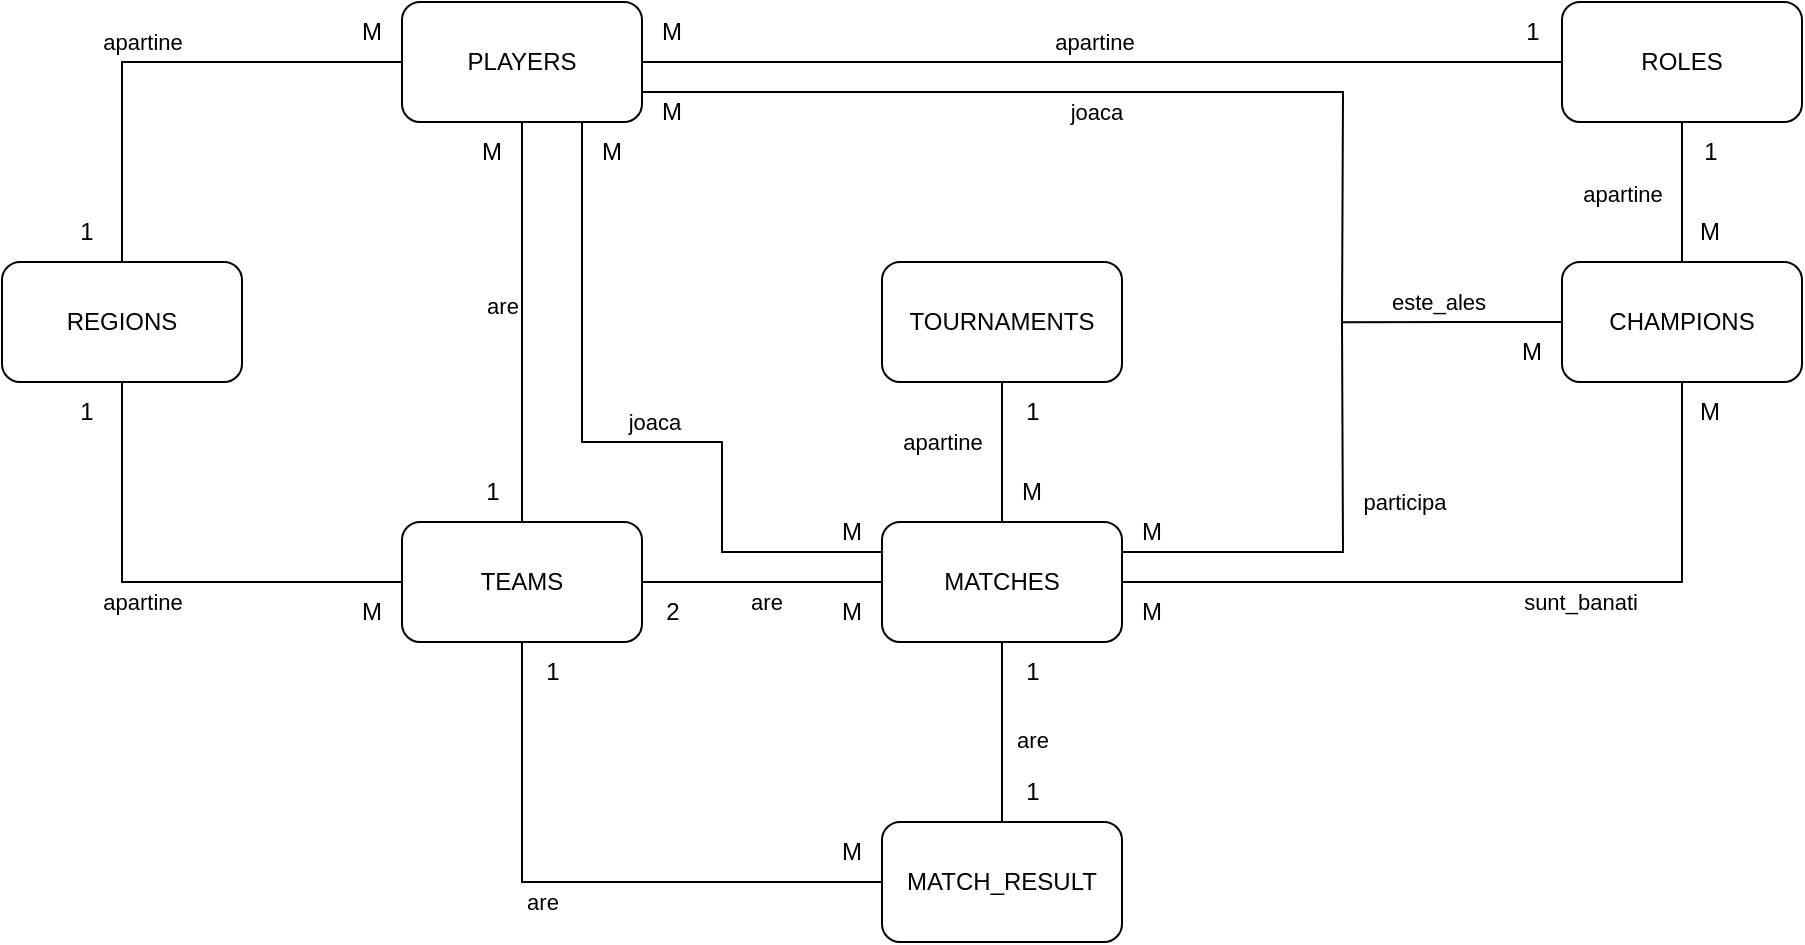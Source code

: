 <mxfile version="21.2.9" type="device">
  <diagram name="Page-1" id="o6dHNsjg2kj1J_DnNOP5">
    <mxGraphModel dx="2288" dy="936" grid="1" gridSize="10" guides="1" tooltips="1" connect="1" arrows="1" fold="1" page="1" pageScale="1" pageWidth="827" pageHeight="1169" math="0" shadow="0">
      <root>
        <mxCell id="0" />
        <mxCell id="1" parent="0" />
        <mxCell id="ygCZ_GDyCvPgRNHQDh9D-25" style="edgeStyle=orthogonalEdgeStyle;rounded=0;orthogonalLoop=1;jettySize=auto;html=1;entryX=0;entryY=0.5;entryDx=0;entryDy=0;endArrow=none;endFill=0;exitX=0.5;exitY=0;exitDx=0;exitDy=0;" parent="1" source="LJ5tFFDLq0XbdWrKc1V1-2" target="LJ5tFFDLq0XbdWrKc1V1-1" edge="1">
          <mxGeometry relative="1" as="geometry">
            <mxPoint x="-712.5" y="600.0" as="sourcePoint" />
            <mxPoint x="-597.1" y="341" as="targetPoint" />
          </mxGeometry>
        </mxCell>
        <mxCell id="zmVNwXwj6pydnJwBWUMn-149" value="apartine" style="edgeLabel;html=1;align=center;verticalAlign=middle;resizable=0;points=[];" parent="ygCZ_GDyCvPgRNHQDh9D-25" vertex="1" connectable="0">
          <mxGeometry x="-0.226" y="1" relative="1" as="geometry">
            <mxPoint x="11" y="-17" as="offset" />
          </mxGeometry>
        </mxCell>
        <mxCell id="ygCZ_GDyCvPgRNHQDh9D-40" style="edgeStyle=orthogonalEdgeStyle;rounded=0;orthogonalLoop=1;jettySize=auto;html=1;entryX=0.5;entryY=1;entryDx=0;entryDy=0;endArrow=none;endFill=0;exitX=0.5;exitY=0;exitDx=0;exitDy=0;" parent="1" source="LJ5tFFDLq0XbdWrKc1V1-11" target="LJ5tFFDLq0XbdWrKc1V1-1" edge="1">
          <mxGeometry relative="1" as="geometry">
            <mxPoint x="-455" y="984" as="sourcePoint" />
            <mxPoint x="-456.45" y="380.27" as="targetPoint" />
          </mxGeometry>
        </mxCell>
        <mxCell id="zmVNwXwj6pydnJwBWUMn-151" value="are" style="edgeLabel;html=1;align=center;verticalAlign=middle;resizable=0;points=[];" parent="ygCZ_GDyCvPgRNHQDh9D-40" vertex="1" connectable="0">
          <mxGeometry x="-0.064" y="-4" relative="1" as="geometry">
            <mxPoint x="-14" y="-15" as="offset" />
          </mxGeometry>
        </mxCell>
        <mxCell id="ygCZ_GDyCvPgRNHQDh9D-167" style="edgeStyle=orthogonalEdgeStyle;rounded=0;orthogonalLoop=1;jettySize=auto;html=1;exitX=0.5;exitY=1;exitDx=0;exitDy=0;endArrow=none;endFill=0;entryX=0;entryY=0.5;entryDx=0;entryDy=0;" parent="1" source="LJ5tFFDLq0XbdWrKc1V1-2" target="LJ5tFFDLq0XbdWrKc1V1-11" edge="1">
          <mxGeometry relative="1" as="geometry">
            <mxPoint x="-649.59" y="690.63" as="sourcePoint" />
            <mxPoint x="-567" y="1046" as="targetPoint" />
          </mxGeometry>
        </mxCell>
        <mxCell id="zmVNwXwj6pydnJwBWUMn-150" value="apartine" style="edgeLabel;html=1;align=center;verticalAlign=middle;resizable=0;points=[];" parent="ygCZ_GDyCvPgRNHQDh9D-167" vertex="1" connectable="0">
          <mxGeometry x="-0.158" y="1" relative="1" as="geometry">
            <mxPoint x="9" y="11" as="offset" />
          </mxGeometry>
        </mxCell>
        <mxCell id="LJ5tFFDLq0XbdWrKc1V1-19" style="edgeStyle=orthogonalEdgeStyle;rounded=0;orthogonalLoop=1;jettySize=auto;html=1;exitX=1;exitY=0.5;exitDx=0;exitDy=0;entryX=0;entryY=0.5;entryDx=0;entryDy=0;endArrow=none;endFill=0;" edge="1" parent="1" source="LJ5tFFDLq0XbdWrKc1V1-1" target="LJ5tFFDLq0XbdWrKc1V1-15">
          <mxGeometry relative="1" as="geometry" />
        </mxCell>
        <mxCell id="LJ5tFFDLq0XbdWrKc1V1-62" value="apartine" style="edgeLabel;html=1;align=center;verticalAlign=middle;resizable=0;points=[];" vertex="1" connectable="0" parent="LJ5tFFDLq0XbdWrKc1V1-19">
          <mxGeometry x="-0.017" y="1" relative="1" as="geometry">
            <mxPoint y="-9" as="offset" />
          </mxGeometry>
        </mxCell>
        <mxCell id="LJ5tFFDLq0XbdWrKc1V1-28" style="edgeStyle=orthogonalEdgeStyle;rounded=0;orthogonalLoop=1;jettySize=auto;html=1;exitX=0.75;exitY=1;exitDx=0;exitDy=0;entryX=0;entryY=0.25;entryDx=0;entryDy=0;endArrow=none;endFill=0;" edge="1" parent="1" source="LJ5tFFDLq0XbdWrKc1V1-1" target="LJ5tFFDLq0XbdWrKc1V1-13">
          <mxGeometry relative="1" as="geometry">
            <Array as="points">
              <mxPoint x="-150" y="1020" />
              <mxPoint x="-80" y="1020" />
              <mxPoint x="-80" y="1075" />
            </Array>
          </mxGeometry>
        </mxCell>
        <mxCell id="LJ5tFFDLq0XbdWrKc1V1-70" value="joaca" style="edgeLabel;html=1;align=center;verticalAlign=middle;resizable=0;points=[];" vertex="1" connectable="0" parent="LJ5tFFDLq0XbdWrKc1V1-28">
          <mxGeometry x="0.074" y="2" relative="1" as="geometry">
            <mxPoint y="-8" as="offset" />
          </mxGeometry>
        </mxCell>
        <mxCell id="LJ5tFFDLq0XbdWrKc1V1-29" style="edgeStyle=orthogonalEdgeStyle;rounded=0;orthogonalLoop=1;jettySize=auto;html=1;exitX=1;exitY=0.75;exitDx=0;exitDy=0;endArrow=none;endFill=0;" edge="1" parent="1" source="LJ5tFFDLq0XbdWrKc1V1-1">
          <mxGeometry relative="1" as="geometry">
            <mxPoint x="230" y="960" as="targetPoint" />
          </mxGeometry>
        </mxCell>
        <mxCell id="LJ5tFFDLq0XbdWrKc1V1-64" value="joaca" style="edgeLabel;html=1;align=center;verticalAlign=middle;resizable=0;points=[];" vertex="1" connectable="0" parent="LJ5tFFDLq0XbdWrKc1V1-29">
          <mxGeometry x="-0.024" relative="1" as="geometry">
            <mxPoint y="10" as="offset" />
          </mxGeometry>
        </mxCell>
        <mxCell id="LJ5tFFDLq0XbdWrKc1V1-1" value="PLAYERS" style="rounded=1;whiteSpace=wrap;html=1;" vertex="1" parent="1">
          <mxGeometry x="-240" y="800" width="120" height="60" as="geometry" />
        </mxCell>
        <mxCell id="LJ5tFFDLq0XbdWrKc1V1-2" value="REGIONS" style="rounded=1;whiteSpace=wrap;html=1;" vertex="1" parent="1">
          <mxGeometry x="-440" y="930" width="120" height="60" as="geometry" />
        </mxCell>
        <mxCell id="LJ5tFFDLq0XbdWrKc1V1-20" style="edgeStyle=orthogonalEdgeStyle;rounded=0;orthogonalLoop=1;jettySize=auto;html=1;exitX=0.5;exitY=1;exitDx=0;exitDy=0;entryX=0;entryY=0.5;entryDx=0;entryDy=0;endArrow=none;endFill=0;" edge="1" parent="1" source="LJ5tFFDLq0XbdWrKc1V1-11" target="LJ5tFFDLq0XbdWrKc1V1-12">
          <mxGeometry relative="1" as="geometry" />
        </mxCell>
        <mxCell id="LJ5tFFDLq0XbdWrKc1V1-69" value="are" style="edgeLabel;html=1;align=center;verticalAlign=middle;resizable=0;points=[];" vertex="1" connectable="0" parent="LJ5tFFDLq0XbdWrKc1V1-20">
          <mxGeometry x="-0.013" y="-3" relative="1" as="geometry">
            <mxPoint x="-18" y="7" as="offset" />
          </mxGeometry>
        </mxCell>
        <mxCell id="LJ5tFFDLq0XbdWrKc1V1-21" style="edgeStyle=orthogonalEdgeStyle;rounded=0;orthogonalLoop=1;jettySize=auto;html=1;exitX=1;exitY=0.5;exitDx=0;exitDy=0;entryX=0;entryY=0.5;entryDx=0;entryDy=0;endArrow=none;endFill=0;" edge="1" parent="1" source="LJ5tFFDLq0XbdWrKc1V1-11" target="LJ5tFFDLq0XbdWrKc1V1-13">
          <mxGeometry relative="1" as="geometry" />
        </mxCell>
        <mxCell id="LJ5tFFDLq0XbdWrKc1V1-73" value="are" style="edgeLabel;html=1;align=center;verticalAlign=middle;resizable=0;points=[];" vertex="1" connectable="0" parent="LJ5tFFDLq0XbdWrKc1V1-21">
          <mxGeometry x="0.021" relative="1" as="geometry">
            <mxPoint y="10" as="offset" />
          </mxGeometry>
        </mxCell>
        <mxCell id="LJ5tFFDLq0XbdWrKc1V1-11" value="TEAMS" style="rounded=1;whiteSpace=wrap;html=1;" vertex="1" parent="1">
          <mxGeometry x="-240" y="1060" width="120" height="60" as="geometry" />
        </mxCell>
        <mxCell id="LJ5tFFDLq0XbdWrKc1V1-17" style="edgeStyle=orthogonalEdgeStyle;rounded=0;orthogonalLoop=1;jettySize=auto;html=1;exitX=0.5;exitY=0;exitDx=0;exitDy=0;entryX=0.5;entryY=1;entryDx=0;entryDy=0;endArrow=none;endFill=0;" edge="1" parent="1" source="LJ5tFFDLq0XbdWrKc1V1-12" target="LJ5tFFDLq0XbdWrKc1V1-13">
          <mxGeometry relative="1" as="geometry" />
        </mxCell>
        <mxCell id="LJ5tFFDLq0XbdWrKc1V1-68" value="are" style="edgeLabel;html=1;align=center;verticalAlign=middle;resizable=0;points=[];" vertex="1" connectable="0" parent="LJ5tFFDLq0XbdWrKc1V1-17">
          <mxGeometry x="-0.039" y="-3" relative="1" as="geometry">
            <mxPoint x="12" y="2" as="offset" />
          </mxGeometry>
        </mxCell>
        <mxCell id="LJ5tFFDLq0XbdWrKc1V1-12" value="MATCH_RESULT" style="rounded=1;whiteSpace=wrap;html=1;" vertex="1" parent="1">
          <mxGeometry y="1210" width="120" height="60" as="geometry" />
        </mxCell>
        <mxCell id="LJ5tFFDLq0XbdWrKc1V1-22" style="edgeStyle=orthogonalEdgeStyle;rounded=0;orthogonalLoop=1;jettySize=auto;html=1;exitX=1;exitY=0.5;exitDx=0;exitDy=0;entryX=0.5;entryY=1;entryDx=0;entryDy=0;endArrow=none;endFill=0;" edge="1" parent="1" source="LJ5tFFDLq0XbdWrKc1V1-13" target="LJ5tFFDLq0XbdWrKc1V1-14">
          <mxGeometry relative="1" as="geometry" />
        </mxCell>
        <mxCell id="LJ5tFFDLq0XbdWrKc1V1-67" value="sunt_banati" style="edgeLabel;html=1;align=center;verticalAlign=middle;resizable=0;points=[];" vertex="1" connectable="0" parent="LJ5tFFDLq0XbdWrKc1V1-22">
          <mxGeometry x="0.206" y="-1" relative="1" as="geometry">
            <mxPoint y="9" as="offset" />
          </mxGeometry>
        </mxCell>
        <mxCell id="LJ5tFFDLq0XbdWrKc1V1-30" style="edgeStyle=orthogonalEdgeStyle;rounded=0;orthogonalLoop=1;jettySize=auto;html=1;exitX=1;exitY=0.25;exitDx=0;exitDy=0;endArrow=none;endFill=0;" edge="1" parent="1" source="LJ5tFFDLq0XbdWrKc1V1-13">
          <mxGeometry relative="1" as="geometry">
            <mxPoint x="230" y="960" as="targetPoint" />
          </mxGeometry>
        </mxCell>
        <mxCell id="LJ5tFFDLq0XbdWrKc1V1-66" value="participa" style="edgeLabel;html=1;align=center;verticalAlign=middle;resizable=0;points=[];" vertex="1" connectable="0" parent="LJ5tFFDLq0XbdWrKc1V1-30">
          <mxGeometry x="0.222" y="-1" relative="1" as="geometry">
            <mxPoint x="29" y="2" as="offset" />
          </mxGeometry>
        </mxCell>
        <mxCell id="LJ5tFFDLq0XbdWrKc1V1-13" value="MATCHES" style="rounded=1;whiteSpace=wrap;html=1;" vertex="1" parent="1">
          <mxGeometry y="1060" width="120" height="60" as="geometry" />
        </mxCell>
        <mxCell id="LJ5tFFDLq0XbdWrKc1V1-31" style="edgeStyle=orthogonalEdgeStyle;rounded=0;orthogonalLoop=1;jettySize=auto;html=1;exitX=0;exitY=0.5;exitDx=0;exitDy=0;endArrow=none;endFill=0;" edge="1" parent="1" source="LJ5tFFDLq0XbdWrKc1V1-14">
          <mxGeometry relative="1" as="geometry">
            <mxPoint x="230" y="960.174" as="targetPoint" />
          </mxGeometry>
        </mxCell>
        <mxCell id="LJ5tFFDLq0XbdWrKc1V1-65" value="este_ales" style="edgeLabel;html=1;align=center;verticalAlign=middle;resizable=0;points=[];" vertex="1" connectable="0" parent="LJ5tFFDLq0XbdWrKc1V1-31">
          <mxGeometry x="0.141" relative="1" as="geometry">
            <mxPoint y="-11" as="offset" />
          </mxGeometry>
        </mxCell>
        <mxCell id="LJ5tFFDLq0XbdWrKc1V1-14" value="CHAMPIONS" style="rounded=1;whiteSpace=wrap;html=1;" vertex="1" parent="1">
          <mxGeometry x="340" y="930" width="120" height="60" as="geometry" />
        </mxCell>
        <mxCell id="LJ5tFFDLq0XbdWrKc1V1-23" style="edgeStyle=orthogonalEdgeStyle;rounded=0;orthogonalLoop=1;jettySize=auto;html=1;exitX=0.5;exitY=1;exitDx=0;exitDy=0;entryX=0.5;entryY=0;entryDx=0;entryDy=0;endArrow=none;endFill=0;" edge="1" parent="1" source="LJ5tFFDLq0XbdWrKc1V1-15" target="LJ5tFFDLq0XbdWrKc1V1-14">
          <mxGeometry relative="1" as="geometry" />
        </mxCell>
        <mxCell id="LJ5tFFDLq0XbdWrKc1V1-71" value="apartine" style="edgeLabel;html=1;align=center;verticalAlign=middle;resizable=0;points=[];" vertex="1" connectable="0" parent="LJ5tFFDLq0XbdWrKc1V1-23">
          <mxGeometry x="0.016" relative="1" as="geometry">
            <mxPoint x="-30" as="offset" />
          </mxGeometry>
        </mxCell>
        <mxCell id="LJ5tFFDLq0XbdWrKc1V1-15" value="ROLES" style="rounded=1;whiteSpace=wrap;html=1;" vertex="1" parent="1">
          <mxGeometry x="340" y="800" width="120" height="60" as="geometry" />
        </mxCell>
        <mxCell id="LJ5tFFDLq0XbdWrKc1V1-18" style="edgeStyle=orthogonalEdgeStyle;rounded=0;orthogonalLoop=1;jettySize=auto;html=1;exitX=0.5;exitY=1;exitDx=0;exitDy=0;entryX=0.5;entryY=0;entryDx=0;entryDy=0;endArrow=none;endFill=0;" edge="1" parent="1" source="LJ5tFFDLq0XbdWrKc1V1-16" target="LJ5tFFDLq0XbdWrKc1V1-13">
          <mxGeometry relative="1" as="geometry" />
        </mxCell>
        <mxCell id="LJ5tFFDLq0XbdWrKc1V1-72" value="apartine" style="edgeLabel;html=1;align=center;verticalAlign=middle;resizable=0;points=[];" vertex="1" connectable="0" parent="LJ5tFFDLq0XbdWrKc1V1-18">
          <mxGeometry x="-0.058" y="1" relative="1" as="geometry">
            <mxPoint x="-31" y="-3" as="offset" />
          </mxGeometry>
        </mxCell>
        <mxCell id="LJ5tFFDLq0XbdWrKc1V1-16" value="TOURNAMENTS" style="rounded=1;whiteSpace=wrap;html=1;" vertex="1" parent="1">
          <mxGeometry y="930" width="120" height="60" as="geometry" />
        </mxCell>
        <mxCell id="LJ5tFFDLq0XbdWrKc1V1-33" value="1" style="text;html=1;align=center;verticalAlign=middle;resizable=0;points=[];autosize=1;strokeColor=none;fillColor=none;" vertex="1" parent="1">
          <mxGeometry x="-413" y="990" width="30" height="30" as="geometry" />
        </mxCell>
        <mxCell id="LJ5tFFDLq0XbdWrKc1V1-34" value="M" style="text;html=1;strokeColor=none;fillColor=none;align=center;verticalAlign=middle;whiteSpace=wrap;rounded=0;" vertex="1" parent="1">
          <mxGeometry x="-270" y="800" width="30" height="30" as="geometry" />
        </mxCell>
        <mxCell id="LJ5tFFDLq0XbdWrKc1V1-35" value="1" style="text;html=1;align=center;verticalAlign=middle;resizable=0;points=[];autosize=1;strokeColor=none;fillColor=none;" vertex="1" parent="1">
          <mxGeometry x="-413" y="900" width="30" height="30" as="geometry" />
        </mxCell>
        <mxCell id="LJ5tFFDLq0XbdWrKc1V1-36" value="M" style="text;html=1;strokeColor=none;fillColor=none;align=center;verticalAlign=middle;whiteSpace=wrap;rounded=0;" vertex="1" parent="1">
          <mxGeometry x="-270" y="1090" width="30" height="30" as="geometry" />
        </mxCell>
        <mxCell id="LJ5tFFDLq0XbdWrKc1V1-37" value="1" style="text;html=1;align=center;verticalAlign=middle;resizable=0;points=[];autosize=1;strokeColor=none;fillColor=none;" vertex="1" parent="1">
          <mxGeometry x="-210" y="1030" width="30" height="30" as="geometry" />
        </mxCell>
        <mxCell id="LJ5tFFDLq0XbdWrKc1V1-38" value="M" style="text;html=1;strokeColor=none;fillColor=none;align=center;verticalAlign=middle;whiteSpace=wrap;rounded=0;" vertex="1" parent="1">
          <mxGeometry x="-210" y="860" width="30" height="30" as="geometry" />
        </mxCell>
        <mxCell id="LJ5tFFDLq0XbdWrKc1V1-39" value="2" style="text;html=1;align=center;verticalAlign=middle;resizable=0;points=[];autosize=1;strokeColor=none;fillColor=none;" vertex="1" parent="1">
          <mxGeometry x="-120" y="1090" width="30" height="30" as="geometry" />
        </mxCell>
        <mxCell id="LJ5tFFDLq0XbdWrKc1V1-40" value="M" style="text;html=1;strokeColor=none;fillColor=none;align=center;verticalAlign=middle;whiteSpace=wrap;rounded=0;" vertex="1" parent="1">
          <mxGeometry x="-30" y="1090" width="30" height="30" as="geometry" />
        </mxCell>
        <mxCell id="LJ5tFFDLq0XbdWrKc1V1-42" value="M" style="text;html=1;strokeColor=none;fillColor=none;align=center;verticalAlign=middle;whiteSpace=wrap;rounded=0;" vertex="1" parent="1">
          <mxGeometry x="-150" y="860" width="30" height="30" as="geometry" />
        </mxCell>
        <mxCell id="LJ5tFFDLq0XbdWrKc1V1-43" value="M" style="text;html=1;strokeColor=none;fillColor=none;align=center;verticalAlign=middle;whiteSpace=wrap;rounded=0;" vertex="1" parent="1">
          <mxGeometry x="-30" y="1050" width="30" height="30" as="geometry" />
        </mxCell>
        <mxCell id="LJ5tFFDLq0XbdWrKc1V1-44" value="M" style="text;html=1;strokeColor=none;fillColor=none;align=center;verticalAlign=middle;whiteSpace=wrap;rounded=0;" vertex="1" parent="1">
          <mxGeometry x="-120" y="840" width="30" height="30" as="geometry" />
        </mxCell>
        <mxCell id="LJ5tFFDLq0XbdWrKc1V1-45" value="M" style="text;html=1;strokeColor=none;fillColor=none;align=center;verticalAlign=middle;whiteSpace=wrap;rounded=0;" vertex="1" parent="1">
          <mxGeometry x="310" y="960" width="30" height="30" as="geometry" />
        </mxCell>
        <mxCell id="LJ5tFFDLq0XbdWrKc1V1-46" value="M" style="text;html=1;strokeColor=none;fillColor=none;align=center;verticalAlign=middle;whiteSpace=wrap;rounded=0;" vertex="1" parent="1">
          <mxGeometry x="120" y="1050" width="30" height="30" as="geometry" />
        </mxCell>
        <mxCell id="LJ5tFFDLq0XbdWrKc1V1-47" value="M" style="text;html=1;strokeColor=none;fillColor=none;align=center;verticalAlign=middle;whiteSpace=wrap;rounded=0;" vertex="1" parent="1">
          <mxGeometry x="399" y="990" width="30" height="30" as="geometry" />
        </mxCell>
        <mxCell id="LJ5tFFDLq0XbdWrKc1V1-48" value="M" style="text;html=1;strokeColor=none;fillColor=none;align=center;verticalAlign=middle;whiteSpace=wrap;rounded=0;" vertex="1" parent="1">
          <mxGeometry x="120" y="1090" width="30" height="30" as="geometry" />
        </mxCell>
        <mxCell id="LJ5tFFDLq0XbdWrKc1V1-49" value="M" style="text;html=1;strokeColor=none;fillColor=none;align=center;verticalAlign=middle;whiteSpace=wrap;rounded=0;" vertex="1" parent="1">
          <mxGeometry x="399" y="900" width="30" height="30" as="geometry" />
        </mxCell>
        <mxCell id="LJ5tFFDLq0XbdWrKc1V1-50" value="M" style="text;html=1;strokeColor=none;fillColor=none;align=center;verticalAlign=middle;whiteSpace=wrap;rounded=0;" vertex="1" parent="1">
          <mxGeometry x="-120" y="800" width="30" height="30" as="geometry" />
        </mxCell>
        <mxCell id="LJ5tFFDLq0XbdWrKc1V1-52" value="M" style="text;html=1;strokeColor=none;fillColor=none;align=center;verticalAlign=middle;whiteSpace=wrap;rounded=0;" vertex="1" parent="1">
          <mxGeometry x="-30" y="1210" width="30" height="30" as="geometry" />
        </mxCell>
        <mxCell id="LJ5tFFDLq0XbdWrKc1V1-54" value="1" style="text;html=1;align=center;verticalAlign=middle;resizable=0;points=[];autosize=1;strokeColor=none;fillColor=none;" vertex="1" parent="1">
          <mxGeometry x="60" y="1180" width="30" height="30" as="geometry" />
        </mxCell>
        <mxCell id="LJ5tFFDLq0XbdWrKc1V1-55" value="1" style="text;html=1;align=center;verticalAlign=middle;resizable=0;points=[];autosize=1;strokeColor=none;fillColor=none;" vertex="1" parent="1">
          <mxGeometry x="60" y="1120" width="30" height="30" as="geometry" />
        </mxCell>
        <mxCell id="LJ5tFFDLq0XbdWrKc1V1-56" value="1" style="text;html=1;align=center;verticalAlign=middle;resizable=0;points=[];autosize=1;strokeColor=none;fillColor=none;" vertex="1" parent="1">
          <mxGeometry x="-180" y="1120" width="30" height="30" as="geometry" />
        </mxCell>
        <mxCell id="LJ5tFFDLq0XbdWrKc1V1-57" value="1" style="text;html=1;align=center;verticalAlign=middle;resizable=0;points=[];autosize=1;strokeColor=none;fillColor=none;" vertex="1" parent="1">
          <mxGeometry x="310" y="800" width="30" height="30" as="geometry" />
        </mxCell>
        <mxCell id="LJ5tFFDLq0XbdWrKc1V1-59" value="1" style="text;html=1;align=center;verticalAlign=middle;resizable=0;points=[];autosize=1;strokeColor=none;fillColor=none;" vertex="1" parent="1">
          <mxGeometry x="399" y="860" width="30" height="30" as="geometry" />
        </mxCell>
        <mxCell id="LJ5tFFDLq0XbdWrKc1V1-60" value="M" style="text;html=1;strokeColor=none;fillColor=none;align=center;verticalAlign=middle;whiteSpace=wrap;rounded=0;" vertex="1" parent="1">
          <mxGeometry x="60" y="1030" width="30" height="30" as="geometry" />
        </mxCell>
        <mxCell id="LJ5tFFDLq0XbdWrKc1V1-61" value="1" style="text;html=1;align=center;verticalAlign=middle;resizable=0;points=[];autosize=1;strokeColor=none;fillColor=none;" vertex="1" parent="1">
          <mxGeometry x="60" y="990" width="30" height="30" as="geometry" />
        </mxCell>
      </root>
    </mxGraphModel>
  </diagram>
</mxfile>
